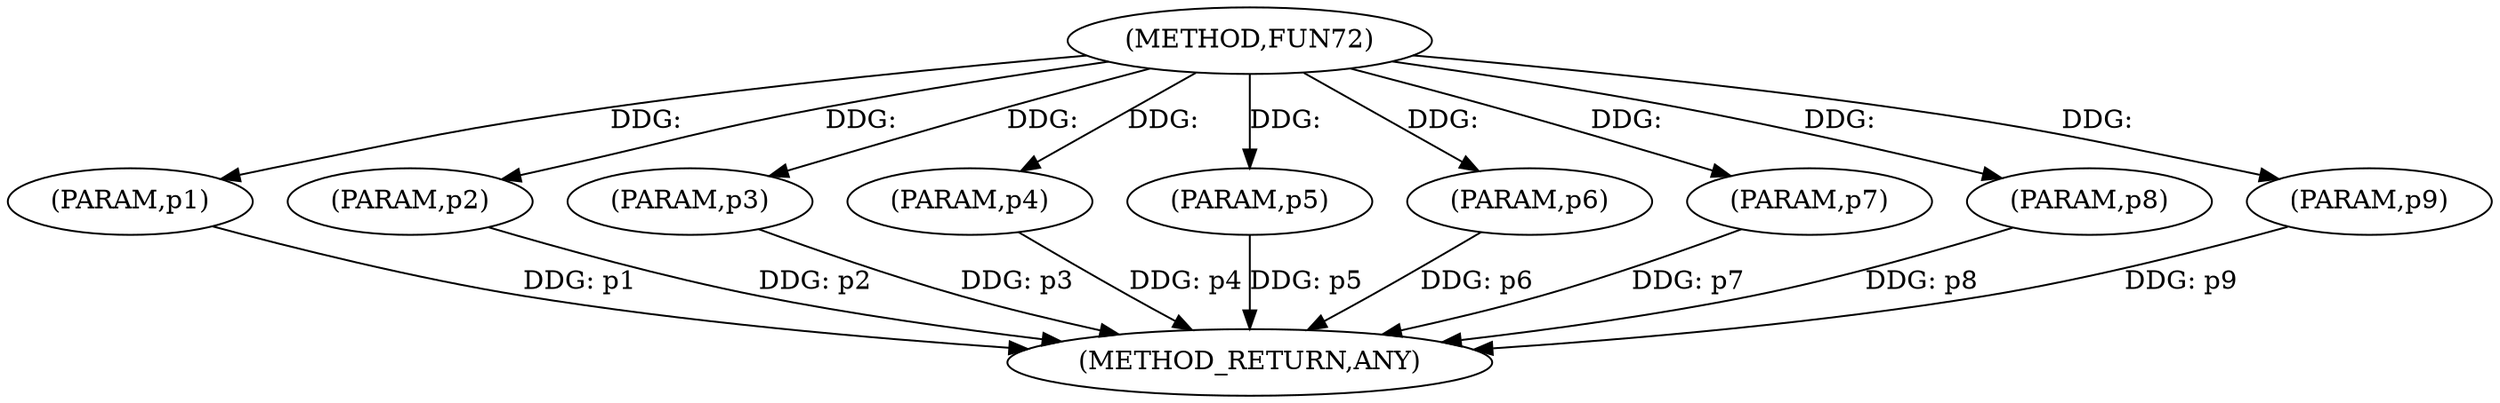 
digraph "FUN72" {  

"15003" [label = "(METHOD,FUN72)" ]

"15014" [label = "(METHOD_RETURN,ANY)" ]

"15004" [label = "(PARAM,p1)" ]

"15005" [label = "(PARAM,p2)" ]

"15006" [label = "(PARAM,p3)" ]

"15007" [label = "(PARAM,p4)" ]

"15008" [label = "(PARAM,p5)" ]

"15009" [label = "(PARAM,p6)" ]

"15010" [label = "(PARAM,p7)" ]

"15011" [label = "(PARAM,p8)" ]

"15012" [label = "(PARAM,p9)" ]

  "15004" -> "15014"  [ label = "DDG: p1"] 

  "15005" -> "15014"  [ label = "DDG: p2"] 

  "15006" -> "15014"  [ label = "DDG: p3"] 

  "15007" -> "15014"  [ label = "DDG: p4"] 

  "15008" -> "15014"  [ label = "DDG: p5"] 

  "15009" -> "15014"  [ label = "DDG: p6"] 

  "15010" -> "15014"  [ label = "DDG: p7"] 

  "15011" -> "15014"  [ label = "DDG: p8"] 

  "15012" -> "15014"  [ label = "DDG: p9"] 

  "15003" -> "15004"  [ label = "DDG: "] 

  "15003" -> "15005"  [ label = "DDG: "] 

  "15003" -> "15006"  [ label = "DDG: "] 

  "15003" -> "15007"  [ label = "DDG: "] 

  "15003" -> "15008"  [ label = "DDG: "] 

  "15003" -> "15009"  [ label = "DDG: "] 

  "15003" -> "15010"  [ label = "DDG: "] 

  "15003" -> "15011"  [ label = "DDG: "] 

  "15003" -> "15012"  [ label = "DDG: "] 

}
